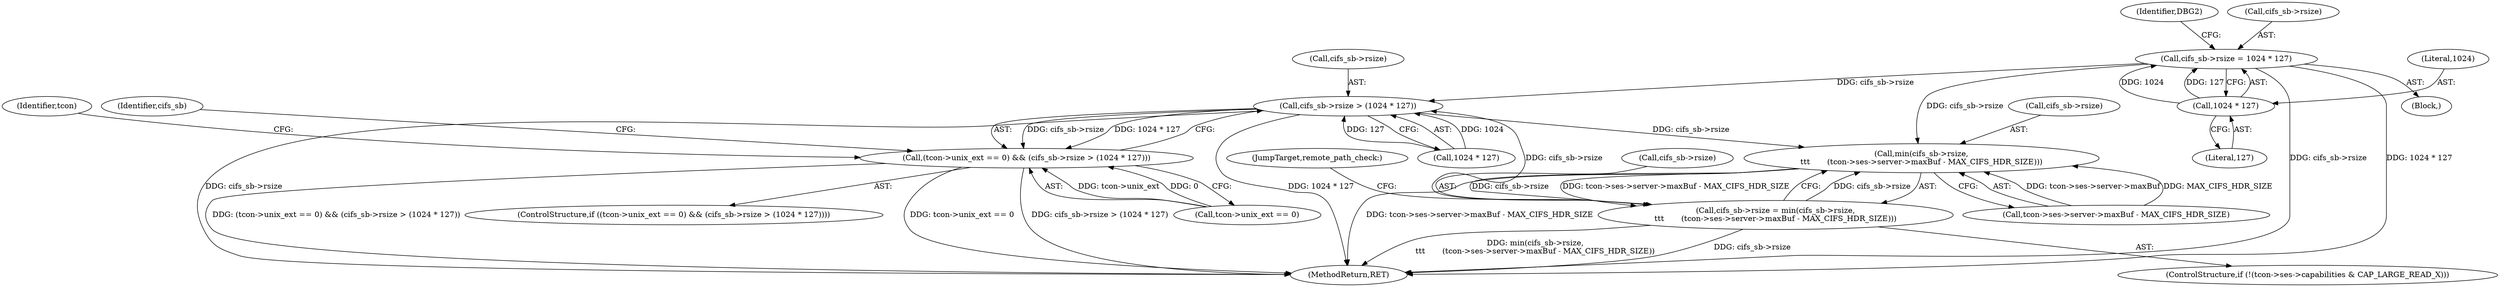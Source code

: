 digraph "0_linux_70945643722ffeac779d2529a348f99567fa5c33@pointer" {
"1000415" [label="(Call,cifs_sb->rsize = 1024 * 127)"];
"1000419" [label="(Call,1024 * 127)"];
"1000407" [label="(Call,cifs_sb->rsize > (1024 * 127))"];
"1000401" [label="(Call,(tcon->unix_ext == 0) && (cifs_sb->rsize > (1024 * 127)))"];
"1000464" [label="(Call,min(cifs_sb->rsize,\n\t\t\t       (tcon->ses->server->maxBuf - MAX_CIFS_HDR_SIZE)))"];
"1000460" [label="(Call,cifs_sb->rsize = min(cifs_sb->rsize,\n\t\t\t       (tcon->ses->server->maxBuf - MAX_CIFS_HDR_SIZE)))"];
"1000420" [label="(Literal,1024)"];
"1000430" [label="(Identifier,tcon)"];
"1000411" [label="(Call,1024 * 127)"];
"1000451" [label="(ControlStructure,if (!(tcon->ses->capabilities & CAP_LARGE_READ_X)))"];
"1000423" [label="(Identifier,DBG2)"];
"1000464" [label="(Call,min(cifs_sb->rsize,\n\t\t\t       (tcon->ses->server->maxBuf - MAX_CIFS_HDR_SIZE)))"];
"1000767" [label="(MethodReturn,RET)"];
"1000468" [label="(Call,tcon->ses->server->maxBuf - MAX_CIFS_HDR_SIZE)"];
"1000414" [label="(Block,)"];
"1000408" [label="(Call,cifs_sb->rsize)"];
"1000402" [label="(Call,tcon->unix_ext == 0)"];
"1000421" [label="(Literal,127)"];
"1000465" [label="(Call,cifs_sb->rsize)"];
"1000417" [label="(Identifier,cifs_sb)"];
"1000400" [label="(ControlStructure,if ((tcon->unix_ext == 0) && (cifs_sb->rsize > (1024 * 127))))"];
"1000415" [label="(Call,cifs_sb->rsize = 1024 * 127)"];
"1000461" [label="(Call,cifs_sb->rsize)"];
"1000407" [label="(Call,cifs_sb->rsize > (1024 * 127))"];
"1000419" [label="(Call,1024 * 127)"];
"1000477" [label="(JumpTarget,remote_path_check:)"];
"1000460" [label="(Call,cifs_sb->rsize = min(cifs_sb->rsize,\n\t\t\t       (tcon->ses->server->maxBuf - MAX_CIFS_HDR_SIZE)))"];
"1000416" [label="(Call,cifs_sb->rsize)"];
"1000401" [label="(Call,(tcon->unix_ext == 0) && (cifs_sb->rsize > (1024 * 127)))"];
"1000415" -> "1000414"  [label="AST: "];
"1000415" -> "1000419"  [label="CFG: "];
"1000416" -> "1000415"  [label="AST: "];
"1000419" -> "1000415"  [label="AST: "];
"1000423" -> "1000415"  [label="CFG: "];
"1000415" -> "1000767"  [label="DDG: cifs_sb->rsize"];
"1000415" -> "1000767"  [label="DDG: 1024 * 127"];
"1000415" -> "1000407"  [label="DDG: cifs_sb->rsize"];
"1000419" -> "1000415"  [label="DDG: 1024"];
"1000419" -> "1000415"  [label="DDG: 127"];
"1000415" -> "1000464"  [label="DDG: cifs_sb->rsize"];
"1000419" -> "1000421"  [label="CFG: "];
"1000420" -> "1000419"  [label="AST: "];
"1000421" -> "1000419"  [label="AST: "];
"1000407" -> "1000401"  [label="AST: "];
"1000407" -> "1000411"  [label="CFG: "];
"1000408" -> "1000407"  [label="AST: "];
"1000411" -> "1000407"  [label="AST: "];
"1000401" -> "1000407"  [label="CFG: "];
"1000407" -> "1000767"  [label="DDG: 1024 * 127"];
"1000407" -> "1000767"  [label="DDG: cifs_sb->rsize"];
"1000407" -> "1000401"  [label="DDG: cifs_sb->rsize"];
"1000407" -> "1000401"  [label="DDG: 1024 * 127"];
"1000460" -> "1000407"  [label="DDG: cifs_sb->rsize"];
"1000411" -> "1000407"  [label="DDG: 1024"];
"1000411" -> "1000407"  [label="DDG: 127"];
"1000407" -> "1000464"  [label="DDG: cifs_sb->rsize"];
"1000401" -> "1000400"  [label="AST: "];
"1000401" -> "1000402"  [label="CFG: "];
"1000402" -> "1000401"  [label="AST: "];
"1000417" -> "1000401"  [label="CFG: "];
"1000430" -> "1000401"  [label="CFG: "];
"1000401" -> "1000767"  [label="DDG: (tcon->unix_ext == 0) && (cifs_sb->rsize > (1024 * 127))"];
"1000401" -> "1000767"  [label="DDG: tcon->unix_ext == 0"];
"1000401" -> "1000767"  [label="DDG: cifs_sb->rsize > (1024 * 127)"];
"1000402" -> "1000401"  [label="DDG: tcon->unix_ext"];
"1000402" -> "1000401"  [label="DDG: 0"];
"1000464" -> "1000460"  [label="AST: "];
"1000464" -> "1000468"  [label="CFG: "];
"1000465" -> "1000464"  [label="AST: "];
"1000468" -> "1000464"  [label="AST: "];
"1000460" -> "1000464"  [label="CFG: "];
"1000464" -> "1000767"  [label="DDG: tcon->ses->server->maxBuf - MAX_CIFS_HDR_SIZE"];
"1000464" -> "1000460"  [label="DDG: cifs_sb->rsize"];
"1000464" -> "1000460"  [label="DDG: tcon->ses->server->maxBuf - MAX_CIFS_HDR_SIZE"];
"1000460" -> "1000464"  [label="DDG: cifs_sb->rsize"];
"1000468" -> "1000464"  [label="DDG: tcon->ses->server->maxBuf"];
"1000468" -> "1000464"  [label="DDG: MAX_CIFS_HDR_SIZE"];
"1000460" -> "1000451"  [label="AST: "];
"1000461" -> "1000460"  [label="AST: "];
"1000477" -> "1000460"  [label="CFG: "];
"1000460" -> "1000767"  [label="DDG: cifs_sb->rsize"];
"1000460" -> "1000767"  [label="DDG: min(cifs_sb->rsize,\n\t\t\t       (tcon->ses->server->maxBuf - MAX_CIFS_HDR_SIZE))"];
}
